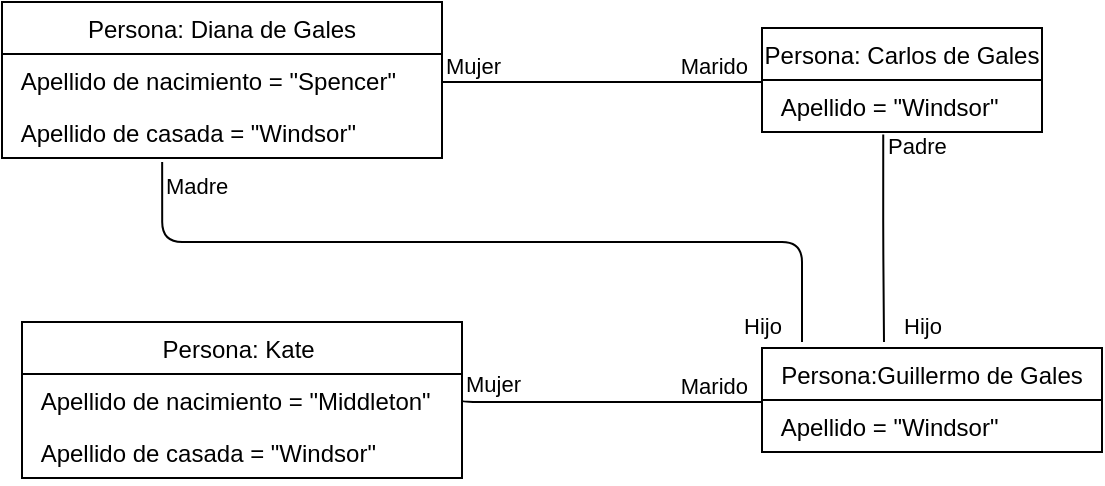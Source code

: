 <mxfile>
    <diagram id="G7ujTjhv2Iqo4sKtST1L" name="Página-1">
        <mxGraphModel dx="910" dy="490" grid="1" gridSize="10" guides="1" tooltips="1" connect="1" arrows="1" fold="1" page="1" pageScale="1" pageWidth="827" pageHeight="1169" math="0" shadow="0">
            <root>
                <mxCell id="0"/>
                <mxCell id="1" parent="0"/>
                <mxCell id="9" value="Persona: Diana de Gales" style="swimlane;fontStyle=0;childLayout=stackLayout;horizontal=1;startSize=26;fillColor=none;horizontalStack=0;resizeParent=1;resizeParentMax=0;resizeLast=0;collapsible=1;marginBottom=0;" parent="1" vertex="1">
                    <mxGeometry x="40" y="40" width="220" height="78" as="geometry"/>
                </mxCell>
                <mxCell id="10" value=" Apellido de nacimiento = &quot;Spencer&quot;" style="text;strokeColor=none;fillColor=none;align=left;verticalAlign=top;spacingLeft=4;spacingRight=4;overflow=hidden;rotatable=0;points=[[0,0.5],[1,0.5]];portConstraint=eastwest;" parent="9" vertex="1">
                    <mxGeometry y="26" width="220" height="26" as="geometry"/>
                </mxCell>
                <mxCell id="11" value=" Apellido de casada = &quot;Windsor&quot;" style="text;strokeColor=none;fillColor=none;align=left;verticalAlign=top;spacingLeft=4;spacingRight=4;overflow=hidden;rotatable=0;points=[[0,0.5],[1,0.5]];portConstraint=eastwest;" parent="9" vertex="1">
                    <mxGeometry y="52" width="220" height="26" as="geometry"/>
                </mxCell>
                <mxCell id="16" value="Persona: Carlos de Gales" style="swimlane;fontStyle=0;childLayout=stackLayout;horizontal=1;startSize=26;fillColor=none;horizontalStack=0;resizeParent=1;resizeParentMax=0;resizeLast=0;collapsible=1;marginBottom=0;" parent="1" vertex="1">
                    <mxGeometry x="420" y="53" width="140" height="52" as="geometry"/>
                </mxCell>
                <mxCell id="17" value=" Apellido = &quot;Windsor&quot;" style="text;strokeColor=none;fillColor=none;align=left;verticalAlign=top;spacingLeft=4;spacingRight=4;overflow=hidden;rotatable=0;points=[[0,0.5],[1,0.5]];portConstraint=eastwest;" parent="16" vertex="1">
                    <mxGeometry y="26" width="140" height="26" as="geometry"/>
                </mxCell>
                <mxCell id="23" value="Persona:Guillermo de Gales" style="swimlane;fontStyle=0;childLayout=stackLayout;horizontal=1;startSize=26;fillColor=none;horizontalStack=0;resizeParent=1;resizeParentMax=0;resizeLast=0;collapsible=1;marginBottom=0;" parent="1" vertex="1">
                    <mxGeometry x="420" y="213" width="170" height="52" as="geometry"/>
                </mxCell>
                <mxCell id="24" value=" Apellido = &quot;Windsor&quot;" style="text;strokeColor=none;fillColor=none;align=left;verticalAlign=top;spacingLeft=4;spacingRight=4;overflow=hidden;rotatable=0;points=[[0,0.5],[1,0.5]];portConstraint=eastwest;" parent="23" vertex="1">
                    <mxGeometry y="26" width="170" height="26" as="geometry"/>
                </mxCell>
                <mxCell id="36" value="Persona: Kate " style="swimlane;fontStyle=0;childLayout=stackLayout;horizontal=1;startSize=26;fillColor=none;horizontalStack=0;resizeParent=1;resizeParentMax=0;resizeLast=0;collapsible=1;marginBottom=0;" parent="1" vertex="1">
                    <mxGeometry x="50" y="200" width="220" height="78" as="geometry"/>
                </mxCell>
                <mxCell id="37" value=" Apellido de nacimiento = &quot;Middleton&quot;" style="text;strokeColor=none;fillColor=none;align=left;verticalAlign=top;spacingLeft=4;spacingRight=4;overflow=hidden;rotatable=0;points=[[0,0.5],[1,0.5]];portConstraint=eastwest;" parent="36" vertex="1">
                    <mxGeometry y="26" width="220" height="26" as="geometry"/>
                </mxCell>
                <mxCell id="38" value=" Apellido de casada = &quot;Windsor&quot;" style="text;strokeColor=none;fillColor=none;align=left;verticalAlign=top;spacingLeft=4;spacingRight=4;overflow=hidden;rotatable=0;points=[[0,0.5],[1,0.5]];portConstraint=eastwest;" parent="36" vertex="1">
                    <mxGeometry y="52" width="220" height="26" as="geometry"/>
                </mxCell>
                <mxCell id="55" value="" style="endArrow=none;html=1;edgeStyle=orthogonalEdgeStyle;" edge="1" parent="1">
                    <mxGeometry relative="1" as="geometry">
                        <mxPoint x="260" y="80" as="sourcePoint"/>
                        <mxPoint x="420" y="80" as="targetPoint"/>
                    </mxGeometry>
                </mxCell>
                <mxCell id="56" value="Mujer" style="edgeLabel;resizable=0;html=1;align=left;verticalAlign=bottom;" connectable="0" vertex="1" parent="55">
                    <mxGeometry x="-1" relative="1" as="geometry"/>
                </mxCell>
                <mxCell id="57" value="Marido" style="edgeLabel;resizable=0;html=1;align=right;verticalAlign=bottom;" connectable="0" vertex="1" parent="55">
                    <mxGeometry x="1" relative="1" as="geometry">
                        <mxPoint x="-7" as="offset"/>
                    </mxGeometry>
                </mxCell>
                <mxCell id="58" value="" style="endArrow=none;html=1;edgeStyle=orthogonalEdgeStyle;exitX=0.433;exitY=1.048;exitDx=0;exitDy=0;exitPerimeter=0;" edge="1" parent="1" source="17">
                    <mxGeometry relative="1" as="geometry">
                        <mxPoint x="370" y="200" as="sourcePoint"/>
                        <mxPoint x="481" y="210" as="targetPoint"/>
                        <Array as="points">
                            <mxPoint x="481" y="158"/>
                        </Array>
                    </mxGeometry>
                </mxCell>
                <mxCell id="59" value="Padre" style="edgeLabel;resizable=0;html=1;align=left;verticalAlign=bottom;" connectable="0" vertex="1" parent="58">
                    <mxGeometry x="-1" relative="1" as="geometry">
                        <mxPoint y="14" as="offset"/>
                    </mxGeometry>
                </mxCell>
                <mxCell id="60" value="Hijo" style="edgeLabel;resizable=0;html=1;align=right;verticalAlign=bottom;" connectable="0" vertex="1" parent="58">
                    <mxGeometry x="1" relative="1" as="geometry">
                        <mxPoint x="29" as="offset"/>
                    </mxGeometry>
                </mxCell>
                <mxCell id="61" value="" style="endArrow=none;html=1;edgeStyle=orthogonalEdgeStyle;exitX=0.364;exitY=1.077;exitDx=0;exitDy=0;exitPerimeter=0;" edge="1" parent="1" source="11">
                    <mxGeometry relative="1" as="geometry">
                        <mxPoint x="370" y="200" as="sourcePoint"/>
                        <mxPoint x="440" y="210" as="targetPoint"/>
                        <Array as="points">
                            <mxPoint x="120" y="160"/>
                            <mxPoint x="440" y="160"/>
                        </Array>
                    </mxGeometry>
                </mxCell>
                <mxCell id="62" value="Madre" style="edgeLabel;resizable=0;html=1;align=left;verticalAlign=bottom;" connectable="0" vertex="1" parent="61">
                    <mxGeometry x="-1" relative="1" as="geometry">
                        <mxPoint y="20" as="offset"/>
                    </mxGeometry>
                </mxCell>
                <mxCell id="63" value="Hijo" style="edgeLabel;resizable=0;html=1;align=right;verticalAlign=bottom;" connectable="0" vertex="1" parent="61">
                    <mxGeometry x="1" relative="1" as="geometry">
                        <mxPoint x="-10" as="offset"/>
                    </mxGeometry>
                </mxCell>
                <mxCell id="67" value="" style="endArrow=none;html=1;edgeStyle=orthogonalEdgeStyle;exitX=1;exitY=0.5;exitDx=0;exitDy=0;entryX=0;entryY=0.038;entryDx=0;entryDy=0;entryPerimeter=0;" edge="1" parent="1" source="37" target="24">
                    <mxGeometry relative="1" as="geometry">
                        <mxPoint x="370" y="200" as="sourcePoint"/>
                        <mxPoint x="530" y="200" as="targetPoint"/>
                        <Array as="points">
                            <mxPoint x="420" y="240"/>
                        </Array>
                    </mxGeometry>
                </mxCell>
                <mxCell id="68" value="Mujer" style="edgeLabel;resizable=0;html=1;align=left;verticalAlign=bottom;" connectable="0" vertex="1" parent="67">
                    <mxGeometry x="-1" relative="1" as="geometry"/>
                </mxCell>
                <mxCell id="69" value="Marido" style="edgeLabel;resizable=0;html=1;align=right;verticalAlign=bottom;" connectable="0" vertex="1" parent="67">
                    <mxGeometry x="1" relative="1" as="geometry">
                        <mxPoint x="-7" as="offset"/>
                    </mxGeometry>
                </mxCell>
            </root>
        </mxGraphModel>
    </diagram>
</mxfile>
